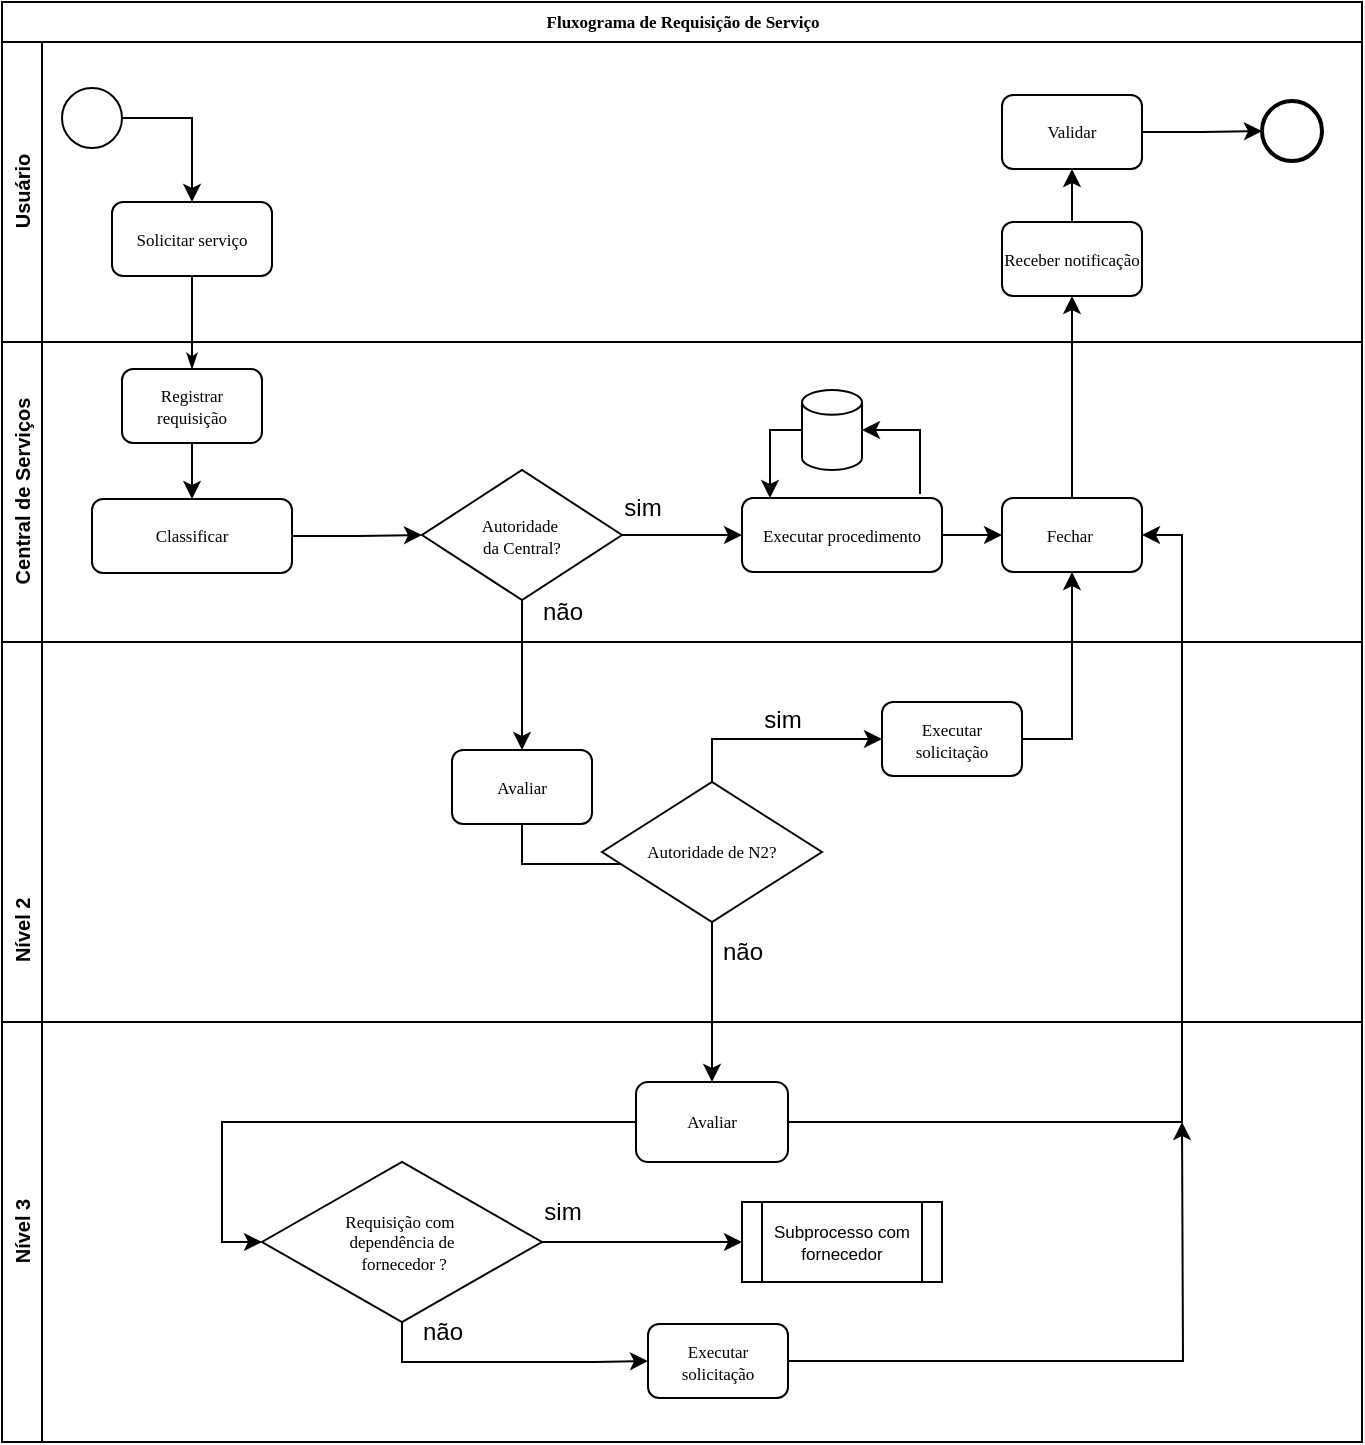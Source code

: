 <mxfile version="27.0.2">
  <diagram name="Page-1" id="c7488fd3-1785-93aa-aadb-54a6760d102a">
    <mxGraphModel dx="872" dy="537" grid="1" gridSize="10" guides="1" tooltips="1" connect="1" arrows="1" fold="1" page="1" pageScale="1" pageWidth="1100" pageHeight="850" background="none" math="0" shadow="0">
      <root>
        <mxCell id="0" />
        <mxCell id="1" parent="0" />
        <mxCell id="2b4e8129b02d487f-1" value="&lt;font style=&quot;font-size: 8.5px;&quot;&gt;Fluxograma de Requisição de Serviço&lt;/font&gt;" style="swimlane;html=1;childLayout=stackLayout;horizontal=1;startSize=20;horizontalStack=0;rounded=0;shadow=0;labelBackgroundColor=none;strokeWidth=1;fontFamily=Verdana;fontSize=8;align=center;" parent="1" vertex="1">
          <mxGeometry x="180" y="70" width="680" height="720" as="geometry" />
        </mxCell>
        <mxCell id="2b4e8129b02d487f-2" value="&lt;font style=&quot;font-size: 10px;&quot;&gt;Usuário&lt;/font&gt;" style="swimlane;html=1;startSize=20;horizontal=0;" parent="2b4e8129b02d487f-1" vertex="1">
          <mxGeometry y="20" width="680" height="150" as="geometry" />
        </mxCell>
        <mxCell id="Rq8yyQeP4w4pOeJSHKfv-61" style="edgeStyle=orthogonalEdgeStyle;rounded=0;orthogonalLoop=1;jettySize=auto;html=1;exitX=1;exitY=0.5;exitDx=0;exitDy=0;entryX=0.5;entryY=0;entryDx=0;entryDy=0;" parent="2b4e8129b02d487f-2" source="2b4e8129b02d487f-5" target="2b4e8129b02d487f-6" edge="1">
          <mxGeometry relative="1" as="geometry" />
        </mxCell>
        <mxCell id="2b4e8129b02d487f-5" value="" style="ellipse;whiteSpace=wrap;html=1;rounded=0;shadow=0;labelBackgroundColor=none;strokeWidth=1;fontFamily=Verdana;fontSize=8;align=center;" parent="2b4e8129b02d487f-2" vertex="1">
          <mxGeometry x="30" y="23" width="30" height="30" as="geometry" />
        </mxCell>
        <mxCell id="2b4e8129b02d487f-6" value="&lt;font style=&quot;font-size: 8.5px;&quot;&gt;Solicitar serviço&lt;/font&gt;" style="rounded=1;whiteSpace=wrap;html=1;shadow=0;labelBackgroundColor=none;strokeWidth=1;fontFamily=Verdana;fontSize=9;align=center;" parent="2b4e8129b02d487f-2" vertex="1">
          <mxGeometry x="55" y="80" width="80" height="37" as="geometry" />
        </mxCell>
        <mxCell id="2b4e8129b02d487f-11" value="" style="ellipse;whiteSpace=wrap;html=1;rounded=0;shadow=0;labelBackgroundColor=none;strokeWidth=2;fontFamily=Verdana;fontSize=8;align=center;" parent="2b4e8129b02d487f-2" vertex="1">
          <mxGeometry x="630" y="29.5" width="30" height="30" as="geometry" />
        </mxCell>
        <mxCell id="Rq8yyQeP4w4pOeJSHKfv-75" value="" style="edgeStyle=orthogonalEdgeStyle;rounded=0;orthogonalLoop=1;jettySize=auto;html=1;" parent="2b4e8129b02d487f-2" source="Rq8yyQeP4w4pOeJSHKfv-28" target="Rq8yyQeP4w4pOeJSHKfv-74" edge="1">
          <mxGeometry relative="1" as="geometry" />
        </mxCell>
        <mxCell id="Rq8yyQeP4w4pOeJSHKfv-28" value="&lt;font style=&quot;font-size: 8.5px;&quot;&gt;Receber notificação&lt;/font&gt;" style="rounded=1;whiteSpace=wrap;html=1;shadow=0;labelBackgroundColor=none;strokeWidth=1;fontFamily=Verdana;fontSize=8;align=center;" parent="2b4e8129b02d487f-2" vertex="1">
          <mxGeometry x="500" y="90" width="70" height="37" as="geometry" />
        </mxCell>
        <mxCell id="Rq8yyQeP4w4pOeJSHKfv-76" style="edgeStyle=orthogonalEdgeStyle;rounded=0;orthogonalLoop=1;jettySize=auto;html=1;exitX=1;exitY=0.5;exitDx=0;exitDy=0;" parent="2b4e8129b02d487f-2" source="Rq8yyQeP4w4pOeJSHKfv-74" target="2b4e8129b02d487f-11" edge="1">
          <mxGeometry relative="1" as="geometry" />
        </mxCell>
        <mxCell id="Rq8yyQeP4w4pOeJSHKfv-74" value="&lt;font style=&quot;font-size: 8.5px;&quot;&gt;Validar&lt;/font&gt;" style="rounded=1;whiteSpace=wrap;html=1;shadow=0;labelBackgroundColor=none;strokeWidth=1;fontFamily=Verdana;fontSize=8;align=center;" parent="2b4e8129b02d487f-2" vertex="1">
          <mxGeometry x="500" y="26.5" width="70" height="37" as="geometry" />
        </mxCell>
        <mxCell id="2b4e8129b02d487f-3" value="&lt;font style=&quot;font-size: 10px;&quot;&gt;Central de Serviços&lt;/font&gt;" style="swimlane;html=1;startSize=20;horizontal=0;" parent="2b4e8129b02d487f-1" vertex="1">
          <mxGeometry y="170" width="680" height="150" as="geometry" />
        </mxCell>
        <mxCell id="Rq8yyQeP4w4pOeJSHKfv-4" style="edgeStyle=orthogonalEdgeStyle;rounded=0;orthogonalLoop=1;jettySize=auto;html=1;entryX=0.5;entryY=0;entryDx=0;entryDy=0;" parent="2b4e8129b02d487f-3" source="Rq8yyQeP4w4pOeJSHKfv-1" target="Rq8yyQeP4w4pOeJSHKfv-2" edge="1">
          <mxGeometry relative="1" as="geometry" />
        </mxCell>
        <mxCell id="Rq8yyQeP4w4pOeJSHKfv-1" value="&lt;font style=&quot;font-size: 8.5px;&quot;&gt;Registrar requisição&lt;/font&gt;" style="rounded=1;whiteSpace=wrap;html=1;shadow=0;labelBackgroundColor=none;strokeWidth=1;fontFamily=Verdana;fontSize=8;align=center;" parent="2b4e8129b02d487f-3" vertex="1">
          <mxGeometry x="60" y="13.5" width="70" height="37" as="geometry" />
        </mxCell>
        <mxCell id="Rq8yyQeP4w4pOeJSHKfv-62" style="edgeStyle=orthogonalEdgeStyle;rounded=0;orthogonalLoop=1;jettySize=auto;html=1;exitX=1;exitY=0.5;exitDx=0;exitDy=0;entryX=0;entryY=0.5;entryDx=0;entryDy=0;" parent="2b4e8129b02d487f-3" source="Rq8yyQeP4w4pOeJSHKfv-2" target="Rq8yyQeP4w4pOeJSHKfv-60" edge="1">
          <mxGeometry relative="1" as="geometry" />
        </mxCell>
        <mxCell id="Rq8yyQeP4w4pOeJSHKfv-2" value="&lt;font style=&quot;font-size: 8.5px;&quot;&gt;Classificar&lt;br&gt;&lt;/font&gt;" style="rounded=1;whiteSpace=wrap;html=1;shadow=0;labelBackgroundColor=none;strokeWidth=1;fontFamily=Verdana;fontSize=8;align=center;" parent="2b4e8129b02d487f-3" vertex="1">
          <mxGeometry x="45" y="78.5" width="100" height="37" as="geometry" />
        </mxCell>
        <mxCell id="Rq8yyQeP4w4pOeJSHKfv-66" style="edgeStyle=orthogonalEdgeStyle;rounded=0;orthogonalLoop=1;jettySize=auto;html=1;exitX=1;exitY=0.5;exitDx=0;exitDy=0;" parent="2b4e8129b02d487f-3" source="Rq8yyQeP4w4pOeJSHKfv-5" target="Rq8yyQeP4w4pOeJSHKfv-24" edge="1">
          <mxGeometry relative="1" as="geometry" />
        </mxCell>
        <mxCell id="Rq8yyQeP4w4pOeJSHKfv-5" value="&lt;font style=&quot;font-size: 8.5px;&quot;&gt;Executar procedimento&lt;/font&gt;" style="rounded=1;whiteSpace=wrap;html=1;shadow=0;labelBackgroundColor=none;strokeWidth=1;fontFamily=Verdana;fontSize=8;align=center;" parent="2b4e8129b02d487f-3" vertex="1">
          <mxGeometry x="370" y="78" width="100" height="37" as="geometry" />
        </mxCell>
        <mxCell id="Rq8yyQeP4w4pOeJSHKfv-7" value="" style="shape=cylinder3;whiteSpace=wrap;html=1;boundedLbl=1;backgroundOutline=1;size=6.167;" parent="2b4e8129b02d487f-3" vertex="1">
          <mxGeometry x="400" y="24" width="30" height="40" as="geometry" />
        </mxCell>
        <mxCell id="Rq8yyQeP4w4pOeJSHKfv-24" value="&lt;font style=&quot;font-size: 8.5px;&quot;&gt;Fechar&amp;nbsp;&lt;/font&gt;" style="rounded=1;whiteSpace=wrap;html=1;shadow=0;labelBackgroundColor=none;strokeWidth=1;fontFamily=Verdana;fontSize=8;align=center;" parent="2b4e8129b02d487f-3" vertex="1">
          <mxGeometry x="500" y="78" width="70" height="37" as="geometry" />
        </mxCell>
        <mxCell id="Rq8yyQeP4w4pOeJSHKfv-63" style="edgeStyle=orthogonalEdgeStyle;rounded=0;orthogonalLoop=1;jettySize=auto;html=1;exitX=1;exitY=0.5;exitDx=0;exitDy=0;entryX=0;entryY=0.5;entryDx=0;entryDy=0;" parent="2b4e8129b02d487f-3" source="Rq8yyQeP4w4pOeJSHKfv-60" target="Rq8yyQeP4w4pOeJSHKfv-5" edge="1">
          <mxGeometry relative="1" as="geometry" />
        </mxCell>
        <mxCell id="Rq8yyQeP4w4pOeJSHKfv-60" value="&lt;span style=&quot;font-size: 8.5px;&quot;&gt;Autoridade&amp;nbsp;&lt;/span&gt;&lt;div&gt;&lt;span style=&quot;font-size: 8.5px;&quot;&gt;da Central?&lt;/span&gt;&lt;/div&gt;" style="rhombus;whiteSpace=wrap;html=1;fontSize=8;fontFamily=Verdana;rounded=1;shadow=0;labelBackgroundColor=none;strokeWidth=1;arcSize=0;" parent="2b4e8129b02d487f-3" vertex="1">
          <mxGeometry x="210" y="64" width="100" height="65" as="geometry" />
        </mxCell>
        <mxCell id="Rq8yyQeP4w4pOeJSHKfv-65" value="sim" style="text;html=1;align=center;verticalAlign=middle;resizable=0;points=[];autosize=1;strokeColor=none;fillColor=none;" parent="2b4e8129b02d487f-3" vertex="1">
          <mxGeometry x="300" y="68" width="40" height="30" as="geometry" />
        </mxCell>
        <mxCell id="Rq8yyQeP4w4pOeJSHKfv-33" value="não" style="text;html=1;align=center;verticalAlign=middle;resizable=0;points=[];autosize=1;strokeColor=none;fillColor=none;" parent="2b4e8129b02d487f-3" vertex="1">
          <mxGeometry x="260" y="120" width="40" height="30" as="geometry" />
        </mxCell>
        <mxCell id="sqR3xwITwiQU-rRLglJW-2" style="edgeStyle=orthogonalEdgeStyle;rounded=0;orthogonalLoop=1;jettySize=auto;html=1;exitX=0.89;exitY=-0.054;exitDx=0;exitDy=0;entryX=1;entryY=0.5;entryDx=0;entryDy=0;entryPerimeter=0;exitPerimeter=0;" parent="2b4e8129b02d487f-3" source="Rq8yyQeP4w4pOeJSHKfv-5" target="Rq8yyQeP4w4pOeJSHKfv-7" edge="1">
          <mxGeometry relative="1" as="geometry" />
        </mxCell>
        <mxCell id="sqR3xwITwiQU-rRLglJW-3" style="edgeStyle=orthogonalEdgeStyle;rounded=0;orthogonalLoop=1;jettySize=auto;html=1;exitX=0;exitY=0.5;exitDx=0;exitDy=0;exitPerimeter=0;entryX=0.14;entryY=0;entryDx=0;entryDy=0;entryPerimeter=0;" parent="2b4e8129b02d487f-3" source="Rq8yyQeP4w4pOeJSHKfv-7" target="Rq8yyQeP4w4pOeJSHKfv-5" edge="1">
          <mxGeometry relative="1" as="geometry" />
        </mxCell>
        <mxCell id="2b4e8129b02d487f-4" value="&lt;font style=&quot;font-size: 10px;&quot;&gt;&lt;span style=&quot;white-space: pre;&quot;&gt;&#x9;&lt;/span&gt;&lt;span style=&quot;white-space: pre;&quot;&gt;&#x9;&lt;/span&gt;&lt;span style=&quot;white-space: pre;&quot;&gt;&#x9;&lt;span style=&quot;white-space: pre;&quot;&gt;&#x9;&lt;span style=&quot;white-space: pre;&quot;&gt;&#x9;&lt;/span&gt;&lt;/span&gt;Nível 2&lt;/span&gt;&lt;/font&gt;" style="swimlane;html=1;startSize=20;horizontal=0;" parent="2b4e8129b02d487f-1" vertex="1">
          <mxGeometry y="320" width="680" height="400" as="geometry" />
        </mxCell>
        <mxCell id="Rq8yyQeP4w4pOeJSHKfv-70" style="edgeStyle=orthogonalEdgeStyle;rounded=0;orthogonalLoop=1;jettySize=auto;html=1;exitX=0.5;exitY=1;exitDx=0;exitDy=0;entryX=0;entryY=0.5;entryDx=0;entryDy=0;" parent="2b4e8129b02d487f-4" source="Rq8yyQeP4w4pOeJSHKfv-31" target="Rq8yyQeP4w4pOeJSHKfv-69" edge="1">
          <mxGeometry relative="1" as="geometry" />
        </mxCell>
        <mxCell id="Rq8yyQeP4w4pOeJSHKfv-31" value="&lt;font style=&quot;font-size: 8.5px;&quot;&gt;Avaliar&lt;/font&gt;" style="rounded=1;whiteSpace=wrap;html=1;shadow=0;labelBackgroundColor=none;strokeWidth=1;fontFamily=Verdana;fontSize=8;align=center;" parent="2b4e8129b02d487f-4" vertex="1">
          <mxGeometry x="225" y="54" width="70" height="37" as="geometry" />
        </mxCell>
        <mxCell id="Rq8yyQeP4w4pOeJSHKfv-34" value="&lt;font style=&quot;font-size: 8.5px;&quot;&gt;Executar solicitação&lt;/font&gt;" style="rounded=1;whiteSpace=wrap;html=1;shadow=0;labelBackgroundColor=none;strokeWidth=1;fontFamily=Verdana;fontSize=8;align=center;" parent="2b4e8129b02d487f-4" vertex="1">
          <mxGeometry x="440" y="30" width="70" height="37" as="geometry" />
        </mxCell>
        <mxCell id="Rq8yyQeP4w4pOeJSHKfv-42" value="&lt;font style=&quot;font-size: 10px;&quot;&gt;Nível 3&lt;/font&gt;" style="swimlane;html=1;startSize=20;horizontal=0;" parent="2b4e8129b02d487f-4" vertex="1">
          <mxGeometry y="190" width="680" height="210" as="geometry" />
        </mxCell>
        <mxCell id="xvyMXE3g8IAIa1BQ-mRL-3" style="edgeStyle=orthogonalEdgeStyle;rounded=0;orthogonalLoop=1;jettySize=auto;html=1;exitX=0;exitY=0.5;exitDx=0;exitDy=0;entryX=0;entryY=0.5;entryDx=0;entryDy=0;" parent="Rq8yyQeP4w4pOeJSHKfv-42" source="Rq8yyQeP4w4pOeJSHKfv-45" target="xvyMXE3g8IAIa1BQ-mRL-2" edge="1">
          <mxGeometry relative="1" as="geometry" />
        </mxCell>
        <mxCell id="Rq8yyQeP4w4pOeJSHKfv-45" value="&lt;font style=&quot;font-size: 8.5px;&quot;&gt;Avaliar&lt;/font&gt;" style="rounded=1;whiteSpace=wrap;html=1;shadow=0;labelBackgroundColor=none;strokeWidth=1;fontFamily=Verdana;fontSize=8;align=center;" parent="Rq8yyQeP4w4pOeJSHKfv-42" vertex="1">
          <mxGeometry x="317" y="30" width="76" height="40" as="geometry" />
        </mxCell>
        <mxCell id="xvyMXE3g8IAIa1BQ-mRL-5" style="edgeStyle=orthogonalEdgeStyle;rounded=0;orthogonalLoop=1;jettySize=auto;html=1;exitX=0.5;exitY=1;exitDx=0;exitDy=0;entryX=0;entryY=0.5;entryDx=0;entryDy=0;" parent="Rq8yyQeP4w4pOeJSHKfv-42" source="xvyMXE3g8IAIa1BQ-mRL-2" target="xvyMXE3g8IAIa1BQ-mRL-4" edge="1">
          <mxGeometry relative="1" as="geometry" />
        </mxCell>
        <mxCell id="xvyMXE3g8IAIa1BQ-mRL-6" style="edgeStyle=orthogonalEdgeStyle;rounded=0;orthogonalLoop=1;jettySize=auto;html=1;exitX=1;exitY=0.5;exitDx=0;exitDy=0;" parent="Rq8yyQeP4w4pOeJSHKfv-42" source="xvyMXE3g8IAIa1BQ-mRL-2" edge="1">
          <mxGeometry relative="1" as="geometry">
            <mxPoint x="370" y="110" as="targetPoint" />
          </mxGeometry>
        </mxCell>
        <mxCell id="xvyMXE3g8IAIa1BQ-mRL-2" value="&lt;font style=&quot;font-size: 8.5px;&quot;&gt;Requisição com&amp;nbsp;&lt;/font&gt;&lt;div&gt;&lt;font style=&quot;font-size: 8.5px;&quot;&gt;dependência de&lt;/font&gt;&lt;/div&gt;&lt;div&gt;&lt;font style=&quot;font-size: 8.5px;&quot;&gt;&amp;nbsp;fornecedor ?&lt;/font&gt;&lt;/div&gt;" style="rhombus;whiteSpace=wrap;html=1;fontSize=8;fontFamily=Verdana;rounded=1;shadow=0;labelBackgroundColor=none;strokeWidth=1;arcSize=0;" parent="Rq8yyQeP4w4pOeJSHKfv-42" vertex="1">
          <mxGeometry x="130" y="70" width="140" height="80" as="geometry" />
        </mxCell>
        <mxCell id="xvyMXE3g8IAIa1BQ-mRL-9" style="edgeStyle=orthogonalEdgeStyle;rounded=0;orthogonalLoop=1;jettySize=auto;html=1;exitX=1;exitY=0.5;exitDx=0;exitDy=0;" parent="Rq8yyQeP4w4pOeJSHKfv-42" source="xvyMXE3g8IAIa1BQ-mRL-4" edge="1">
          <mxGeometry relative="1" as="geometry">
            <mxPoint x="590" y="50" as="targetPoint" />
          </mxGeometry>
        </mxCell>
        <mxCell id="xvyMXE3g8IAIa1BQ-mRL-4" value="&lt;font style=&quot;font-size: 8.5px;&quot;&gt;Executar solicitação&lt;/font&gt;" style="rounded=1;whiteSpace=wrap;html=1;shadow=0;labelBackgroundColor=none;strokeWidth=1;fontFamily=Verdana;fontSize=8;align=center;" parent="Rq8yyQeP4w4pOeJSHKfv-42" vertex="1">
          <mxGeometry x="323" y="151" width="70" height="37" as="geometry" />
        </mxCell>
        <mxCell id="xvyMXE3g8IAIa1BQ-mRL-10" value="não" style="text;html=1;align=center;verticalAlign=middle;resizable=0;points=[];autosize=1;strokeColor=none;fillColor=none;" parent="Rq8yyQeP4w4pOeJSHKfv-42" vertex="1">
          <mxGeometry x="200" y="140" width="40" height="30" as="geometry" />
        </mxCell>
        <mxCell id="xvyMXE3g8IAIa1BQ-mRL-11" value="sim" style="text;html=1;align=center;verticalAlign=middle;resizable=0;points=[];autosize=1;strokeColor=none;fillColor=none;" parent="Rq8yyQeP4w4pOeJSHKfv-42" vertex="1">
          <mxGeometry x="260" y="80" width="40" height="30" as="geometry" />
        </mxCell>
        <mxCell id="PRxgFItniGLSQNE8SaXi-1" value="Subprocesso com fornecedor" style="shape=process;whiteSpace=wrap;html=1;backgroundOutline=1;fontSize=8.5;" vertex="1" parent="Rq8yyQeP4w4pOeJSHKfv-42">
          <mxGeometry x="370" y="90" width="100" height="40" as="geometry" />
        </mxCell>
        <mxCell id="Rq8yyQeP4w4pOeJSHKfv-50" value="não" style="text;html=1;align=center;verticalAlign=middle;resizable=0;points=[];autosize=1;strokeColor=none;fillColor=none;" parent="2b4e8129b02d487f-4" vertex="1">
          <mxGeometry x="350" y="140" width="40" height="30" as="geometry" />
        </mxCell>
        <mxCell id="Rq8yyQeP4w4pOeJSHKfv-57" value="sim" style="text;html=1;align=center;verticalAlign=middle;resizable=0;points=[];autosize=1;strokeColor=none;fillColor=none;" parent="2b4e8129b02d487f-4" vertex="1">
          <mxGeometry x="370" y="24" width="40" height="30" as="geometry" />
        </mxCell>
        <mxCell id="Rq8yyQeP4w4pOeJSHKfv-71" style="edgeStyle=orthogonalEdgeStyle;rounded=0;orthogonalLoop=1;jettySize=auto;html=1;exitX=0.5;exitY=0;exitDx=0;exitDy=0;entryX=0;entryY=0.5;entryDx=0;entryDy=0;" parent="2b4e8129b02d487f-4" source="Rq8yyQeP4w4pOeJSHKfv-69" target="Rq8yyQeP4w4pOeJSHKfv-34" edge="1">
          <mxGeometry relative="1" as="geometry" />
        </mxCell>
        <mxCell id="Rq8yyQeP4w4pOeJSHKfv-72" style="edgeStyle=orthogonalEdgeStyle;rounded=0;orthogonalLoop=1;jettySize=auto;html=1;exitX=0.5;exitY=1;exitDx=0;exitDy=0;" parent="2b4e8129b02d487f-4" source="Rq8yyQeP4w4pOeJSHKfv-69" target="Rq8yyQeP4w4pOeJSHKfv-45" edge="1">
          <mxGeometry relative="1" as="geometry" />
        </mxCell>
        <mxCell id="Rq8yyQeP4w4pOeJSHKfv-69" value="&lt;span style=&quot;font-size: 8.5px;&quot;&gt;Autoridade de N2?&lt;/span&gt;" style="rhombus;whiteSpace=wrap;html=1;fontSize=8;fontFamily=Verdana;rounded=1;shadow=0;labelBackgroundColor=none;strokeWidth=1;arcSize=0;" parent="2b4e8129b02d487f-4" vertex="1">
          <mxGeometry x="300" y="70" width="110" height="70" as="geometry" />
        </mxCell>
        <mxCell id="2b4e8129b02d487f-24" style="edgeStyle=orthogonalEdgeStyle;rounded=0;html=1;labelBackgroundColor=none;startArrow=none;startFill=0;startSize=5;endArrow=classicThin;endFill=1;endSize=5;jettySize=auto;orthogonalLoop=1;strokeWidth=1;fontFamily=Verdana;fontSize=8;entryX=0.5;entryY=0;entryDx=0;entryDy=0;" parent="2b4e8129b02d487f-1" source="2b4e8129b02d487f-6" target="Rq8yyQeP4w4pOeJSHKfv-1" edge="1">
          <mxGeometry relative="1" as="geometry">
            <mxPoint x="130" y="120" as="targetPoint" />
          </mxGeometry>
        </mxCell>
        <mxCell id="Rq8yyQeP4w4pOeJSHKfv-67" style="edgeStyle=orthogonalEdgeStyle;rounded=0;orthogonalLoop=1;jettySize=auto;html=1;exitX=0.5;exitY=0;exitDx=0;exitDy=0;entryX=0.5;entryY=1;entryDx=0;entryDy=0;" parent="2b4e8129b02d487f-1" source="Rq8yyQeP4w4pOeJSHKfv-24" target="Rq8yyQeP4w4pOeJSHKfv-28" edge="1">
          <mxGeometry relative="1" as="geometry" />
        </mxCell>
        <mxCell id="Rq8yyQeP4w4pOeJSHKfv-68" style="edgeStyle=orthogonalEdgeStyle;rounded=0;orthogonalLoop=1;jettySize=auto;html=1;exitX=0.5;exitY=1;exitDx=0;exitDy=0;entryX=0.5;entryY=0;entryDx=0;entryDy=0;" parent="2b4e8129b02d487f-1" source="Rq8yyQeP4w4pOeJSHKfv-60" target="Rq8yyQeP4w4pOeJSHKfv-31" edge="1">
          <mxGeometry relative="1" as="geometry" />
        </mxCell>
        <mxCell id="Rq8yyQeP4w4pOeJSHKfv-73" style="edgeStyle=orthogonalEdgeStyle;rounded=0;orthogonalLoop=1;jettySize=auto;html=1;exitX=1;exitY=0.5;exitDx=0;exitDy=0;entryX=0.5;entryY=1;entryDx=0;entryDy=0;" parent="2b4e8129b02d487f-1" source="Rq8yyQeP4w4pOeJSHKfv-34" target="Rq8yyQeP4w4pOeJSHKfv-24" edge="1">
          <mxGeometry relative="1" as="geometry" />
        </mxCell>
        <mxCell id="Rq8yyQeP4w4pOeJSHKfv-77" style="edgeStyle=orthogonalEdgeStyle;rounded=0;orthogonalLoop=1;jettySize=auto;html=1;exitX=1;exitY=0.5;exitDx=0;exitDy=0;entryX=1;entryY=0.5;entryDx=0;entryDy=0;" parent="2b4e8129b02d487f-1" source="Rq8yyQeP4w4pOeJSHKfv-45" target="Rq8yyQeP4w4pOeJSHKfv-24" edge="1">
          <mxGeometry relative="1" as="geometry" />
        </mxCell>
      </root>
    </mxGraphModel>
  </diagram>
</mxfile>
